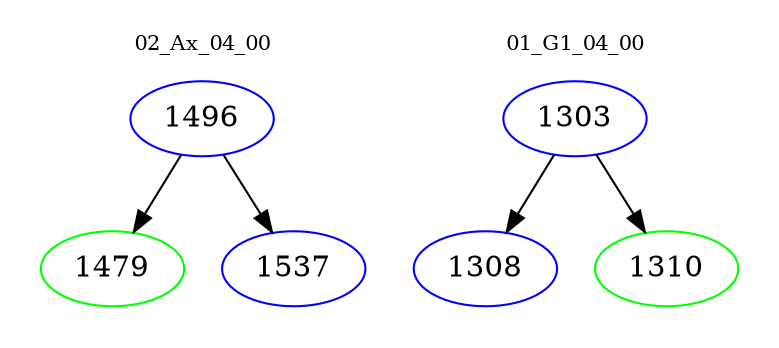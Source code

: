 digraph{
subgraph cluster_0 {
color = white
label = "02_Ax_04_00";
fontsize=10;
T0_1496 [label="1496", color="blue"]
T0_1496 -> T0_1479 [color="black"]
T0_1479 [label="1479", color="green"]
T0_1496 -> T0_1537 [color="black"]
T0_1537 [label="1537", color="blue"]
}
subgraph cluster_1 {
color = white
label = "01_G1_04_00";
fontsize=10;
T1_1303 [label="1303", color="blue"]
T1_1303 -> T1_1308 [color="black"]
T1_1308 [label="1308", color="blue"]
T1_1303 -> T1_1310 [color="black"]
T1_1310 [label="1310", color="green"]
}
}

